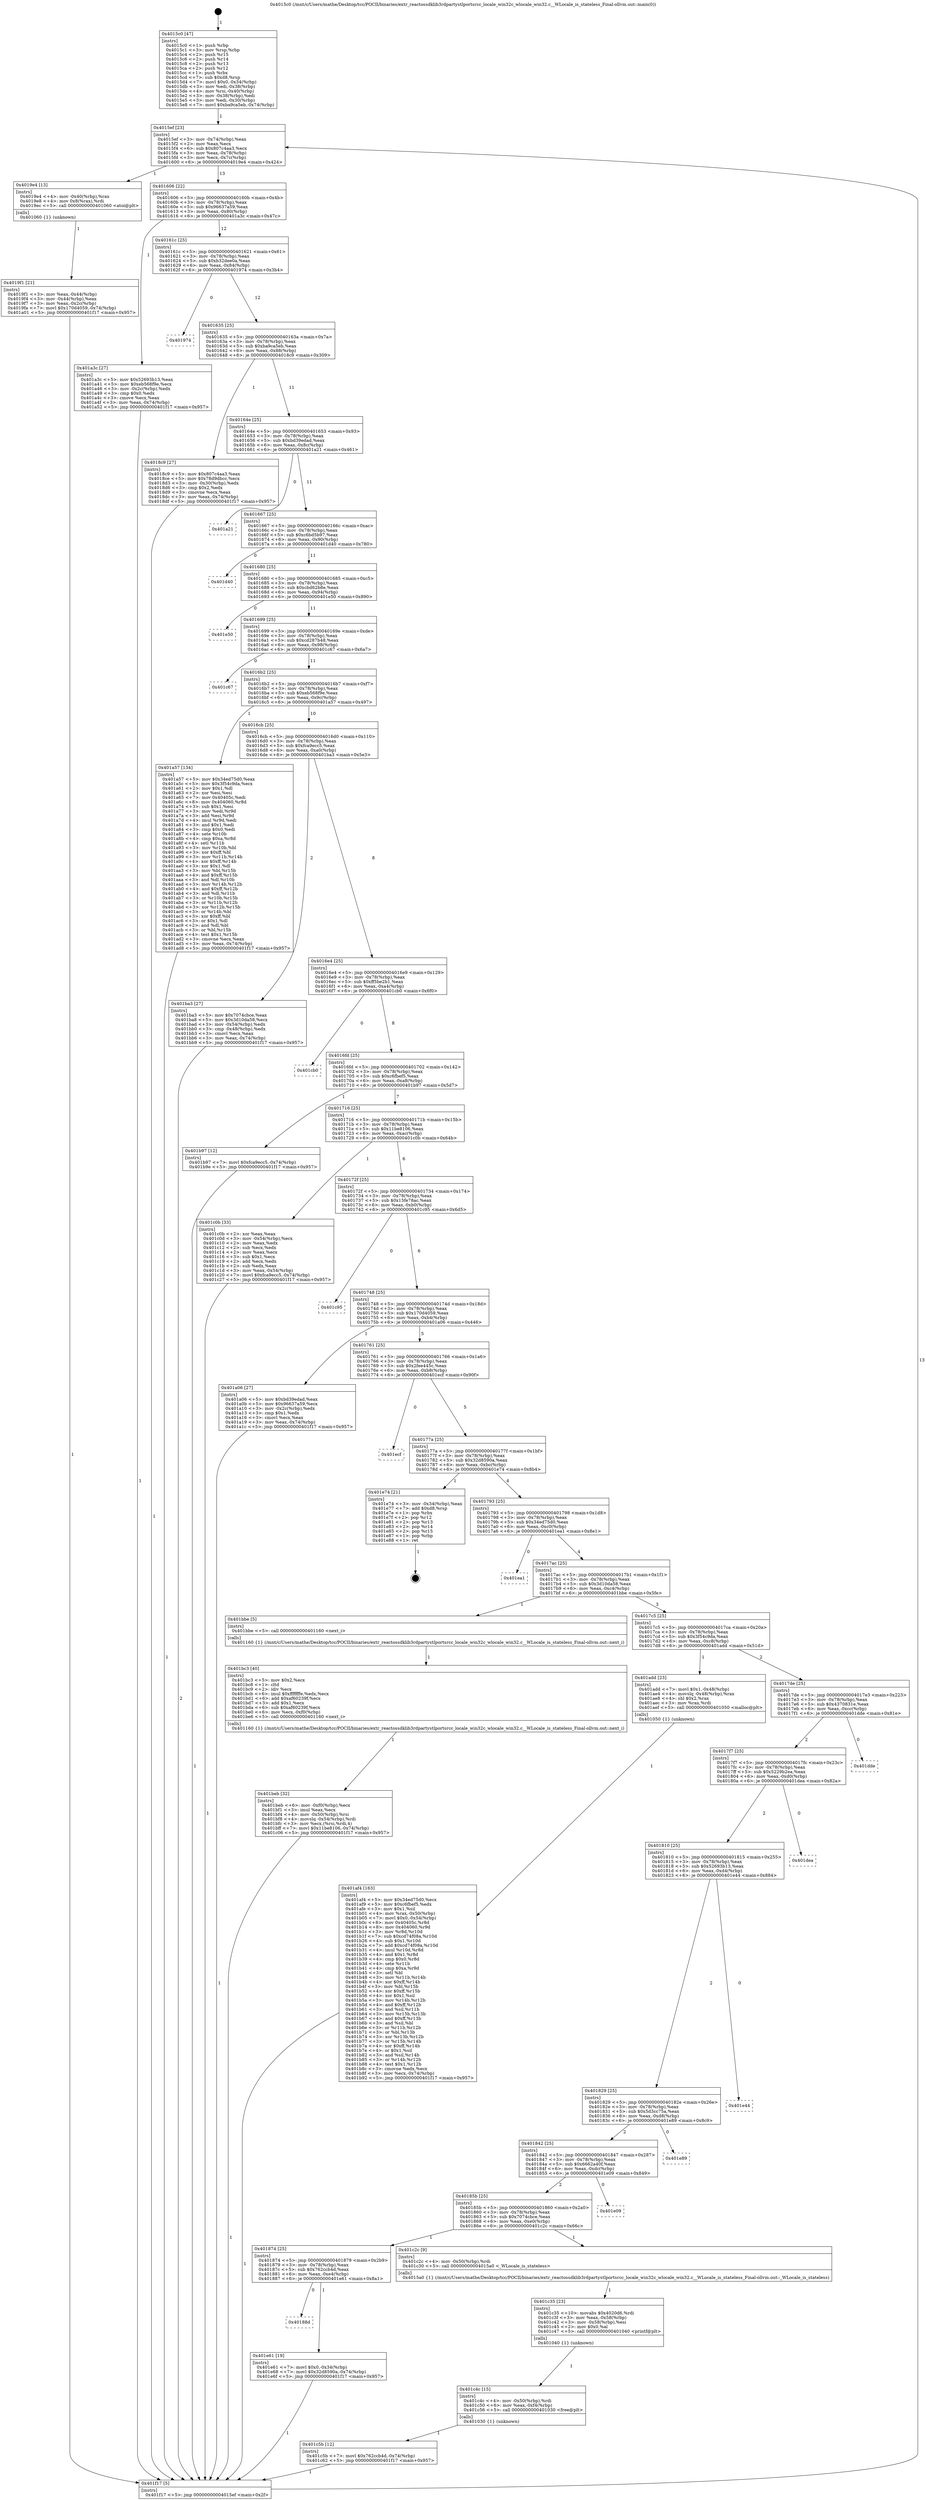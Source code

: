 digraph "0x4015c0" {
  label = "0x4015c0 (/mnt/c/Users/mathe/Desktop/tcc/POCII/binaries/extr_reactossdklib3rdpartystlportsrcc_locale_win32c_wlocale_win32.c__WLocale_is_stateless_Final-ollvm.out::main(0))"
  labelloc = "t"
  node[shape=record]

  Entry [label="",width=0.3,height=0.3,shape=circle,fillcolor=black,style=filled]
  "0x4015ef" [label="{
     0x4015ef [23]\l
     | [instrs]\l
     &nbsp;&nbsp;0x4015ef \<+3\>: mov -0x74(%rbp),%eax\l
     &nbsp;&nbsp;0x4015f2 \<+2\>: mov %eax,%ecx\l
     &nbsp;&nbsp;0x4015f4 \<+6\>: sub $0x807c4aa3,%ecx\l
     &nbsp;&nbsp;0x4015fa \<+3\>: mov %eax,-0x78(%rbp)\l
     &nbsp;&nbsp;0x4015fd \<+3\>: mov %ecx,-0x7c(%rbp)\l
     &nbsp;&nbsp;0x401600 \<+6\>: je 00000000004019e4 \<main+0x424\>\l
  }"]
  "0x4019e4" [label="{
     0x4019e4 [13]\l
     | [instrs]\l
     &nbsp;&nbsp;0x4019e4 \<+4\>: mov -0x40(%rbp),%rax\l
     &nbsp;&nbsp;0x4019e8 \<+4\>: mov 0x8(%rax),%rdi\l
     &nbsp;&nbsp;0x4019ec \<+5\>: call 0000000000401060 \<atoi@plt\>\l
     | [calls]\l
     &nbsp;&nbsp;0x401060 \{1\} (unknown)\l
  }"]
  "0x401606" [label="{
     0x401606 [22]\l
     | [instrs]\l
     &nbsp;&nbsp;0x401606 \<+5\>: jmp 000000000040160b \<main+0x4b\>\l
     &nbsp;&nbsp;0x40160b \<+3\>: mov -0x78(%rbp),%eax\l
     &nbsp;&nbsp;0x40160e \<+5\>: sub $0x96637a59,%eax\l
     &nbsp;&nbsp;0x401613 \<+3\>: mov %eax,-0x80(%rbp)\l
     &nbsp;&nbsp;0x401616 \<+6\>: je 0000000000401a3c \<main+0x47c\>\l
  }"]
  Exit [label="",width=0.3,height=0.3,shape=circle,fillcolor=black,style=filled,peripheries=2]
  "0x401a3c" [label="{
     0x401a3c [27]\l
     | [instrs]\l
     &nbsp;&nbsp;0x401a3c \<+5\>: mov $0x52693b13,%eax\l
     &nbsp;&nbsp;0x401a41 \<+5\>: mov $0xeb568f9e,%ecx\l
     &nbsp;&nbsp;0x401a46 \<+3\>: mov -0x2c(%rbp),%edx\l
     &nbsp;&nbsp;0x401a49 \<+3\>: cmp $0x0,%edx\l
     &nbsp;&nbsp;0x401a4c \<+3\>: cmove %ecx,%eax\l
     &nbsp;&nbsp;0x401a4f \<+3\>: mov %eax,-0x74(%rbp)\l
     &nbsp;&nbsp;0x401a52 \<+5\>: jmp 0000000000401f17 \<main+0x957\>\l
  }"]
  "0x40161c" [label="{
     0x40161c [25]\l
     | [instrs]\l
     &nbsp;&nbsp;0x40161c \<+5\>: jmp 0000000000401621 \<main+0x61\>\l
     &nbsp;&nbsp;0x401621 \<+3\>: mov -0x78(%rbp),%eax\l
     &nbsp;&nbsp;0x401624 \<+5\>: sub $0xb32dee0a,%eax\l
     &nbsp;&nbsp;0x401629 \<+6\>: mov %eax,-0x84(%rbp)\l
     &nbsp;&nbsp;0x40162f \<+6\>: je 0000000000401974 \<main+0x3b4\>\l
  }"]
  "0x40188d" [label="{
     0x40188d\l
  }", style=dashed]
  "0x401974" [label="{
     0x401974\l
  }", style=dashed]
  "0x401635" [label="{
     0x401635 [25]\l
     | [instrs]\l
     &nbsp;&nbsp;0x401635 \<+5\>: jmp 000000000040163a \<main+0x7a\>\l
     &nbsp;&nbsp;0x40163a \<+3\>: mov -0x78(%rbp),%eax\l
     &nbsp;&nbsp;0x40163d \<+5\>: sub $0xba9ca5eb,%eax\l
     &nbsp;&nbsp;0x401642 \<+6\>: mov %eax,-0x88(%rbp)\l
     &nbsp;&nbsp;0x401648 \<+6\>: je 00000000004018c9 \<main+0x309\>\l
  }"]
  "0x401e61" [label="{
     0x401e61 [19]\l
     | [instrs]\l
     &nbsp;&nbsp;0x401e61 \<+7\>: movl $0x0,-0x34(%rbp)\l
     &nbsp;&nbsp;0x401e68 \<+7\>: movl $0x32d8590a,-0x74(%rbp)\l
     &nbsp;&nbsp;0x401e6f \<+5\>: jmp 0000000000401f17 \<main+0x957\>\l
  }"]
  "0x4018c9" [label="{
     0x4018c9 [27]\l
     | [instrs]\l
     &nbsp;&nbsp;0x4018c9 \<+5\>: mov $0x807c4aa3,%eax\l
     &nbsp;&nbsp;0x4018ce \<+5\>: mov $0x78d9dbcc,%ecx\l
     &nbsp;&nbsp;0x4018d3 \<+3\>: mov -0x30(%rbp),%edx\l
     &nbsp;&nbsp;0x4018d6 \<+3\>: cmp $0x2,%edx\l
     &nbsp;&nbsp;0x4018d9 \<+3\>: cmovne %ecx,%eax\l
     &nbsp;&nbsp;0x4018dc \<+3\>: mov %eax,-0x74(%rbp)\l
     &nbsp;&nbsp;0x4018df \<+5\>: jmp 0000000000401f17 \<main+0x957\>\l
  }"]
  "0x40164e" [label="{
     0x40164e [25]\l
     | [instrs]\l
     &nbsp;&nbsp;0x40164e \<+5\>: jmp 0000000000401653 \<main+0x93\>\l
     &nbsp;&nbsp;0x401653 \<+3\>: mov -0x78(%rbp),%eax\l
     &nbsp;&nbsp;0x401656 \<+5\>: sub $0xbd39edad,%eax\l
     &nbsp;&nbsp;0x40165b \<+6\>: mov %eax,-0x8c(%rbp)\l
     &nbsp;&nbsp;0x401661 \<+6\>: je 0000000000401a21 \<main+0x461\>\l
  }"]
  "0x401f17" [label="{
     0x401f17 [5]\l
     | [instrs]\l
     &nbsp;&nbsp;0x401f17 \<+5\>: jmp 00000000004015ef \<main+0x2f\>\l
  }"]
  "0x4015c0" [label="{
     0x4015c0 [47]\l
     | [instrs]\l
     &nbsp;&nbsp;0x4015c0 \<+1\>: push %rbp\l
     &nbsp;&nbsp;0x4015c1 \<+3\>: mov %rsp,%rbp\l
     &nbsp;&nbsp;0x4015c4 \<+2\>: push %r15\l
     &nbsp;&nbsp;0x4015c6 \<+2\>: push %r14\l
     &nbsp;&nbsp;0x4015c8 \<+2\>: push %r13\l
     &nbsp;&nbsp;0x4015ca \<+2\>: push %r12\l
     &nbsp;&nbsp;0x4015cc \<+1\>: push %rbx\l
     &nbsp;&nbsp;0x4015cd \<+7\>: sub $0xd8,%rsp\l
     &nbsp;&nbsp;0x4015d4 \<+7\>: movl $0x0,-0x34(%rbp)\l
     &nbsp;&nbsp;0x4015db \<+3\>: mov %edi,-0x38(%rbp)\l
     &nbsp;&nbsp;0x4015de \<+4\>: mov %rsi,-0x40(%rbp)\l
     &nbsp;&nbsp;0x4015e2 \<+3\>: mov -0x38(%rbp),%edi\l
     &nbsp;&nbsp;0x4015e5 \<+3\>: mov %edi,-0x30(%rbp)\l
     &nbsp;&nbsp;0x4015e8 \<+7\>: movl $0xba9ca5eb,-0x74(%rbp)\l
  }"]
  "0x4019f1" [label="{
     0x4019f1 [21]\l
     | [instrs]\l
     &nbsp;&nbsp;0x4019f1 \<+3\>: mov %eax,-0x44(%rbp)\l
     &nbsp;&nbsp;0x4019f4 \<+3\>: mov -0x44(%rbp),%eax\l
     &nbsp;&nbsp;0x4019f7 \<+3\>: mov %eax,-0x2c(%rbp)\l
     &nbsp;&nbsp;0x4019fa \<+7\>: movl $0x170d4059,-0x74(%rbp)\l
     &nbsp;&nbsp;0x401a01 \<+5\>: jmp 0000000000401f17 \<main+0x957\>\l
  }"]
  "0x401c5b" [label="{
     0x401c5b [12]\l
     | [instrs]\l
     &nbsp;&nbsp;0x401c5b \<+7\>: movl $0x762ccb4d,-0x74(%rbp)\l
     &nbsp;&nbsp;0x401c62 \<+5\>: jmp 0000000000401f17 \<main+0x957\>\l
  }"]
  "0x401a21" [label="{
     0x401a21\l
  }", style=dashed]
  "0x401667" [label="{
     0x401667 [25]\l
     | [instrs]\l
     &nbsp;&nbsp;0x401667 \<+5\>: jmp 000000000040166c \<main+0xac\>\l
     &nbsp;&nbsp;0x40166c \<+3\>: mov -0x78(%rbp),%eax\l
     &nbsp;&nbsp;0x40166f \<+5\>: sub $0xc6bd5b97,%eax\l
     &nbsp;&nbsp;0x401674 \<+6\>: mov %eax,-0x90(%rbp)\l
     &nbsp;&nbsp;0x40167a \<+6\>: je 0000000000401d40 \<main+0x780\>\l
  }"]
  "0x401c4c" [label="{
     0x401c4c [15]\l
     | [instrs]\l
     &nbsp;&nbsp;0x401c4c \<+4\>: mov -0x50(%rbp),%rdi\l
     &nbsp;&nbsp;0x401c50 \<+6\>: mov %eax,-0xf4(%rbp)\l
     &nbsp;&nbsp;0x401c56 \<+5\>: call 0000000000401030 \<free@plt\>\l
     | [calls]\l
     &nbsp;&nbsp;0x401030 \{1\} (unknown)\l
  }"]
  "0x401d40" [label="{
     0x401d40\l
  }", style=dashed]
  "0x401680" [label="{
     0x401680 [25]\l
     | [instrs]\l
     &nbsp;&nbsp;0x401680 \<+5\>: jmp 0000000000401685 \<main+0xc5\>\l
     &nbsp;&nbsp;0x401685 \<+3\>: mov -0x78(%rbp),%eax\l
     &nbsp;&nbsp;0x401688 \<+5\>: sub $0xcbd62b8e,%eax\l
     &nbsp;&nbsp;0x40168d \<+6\>: mov %eax,-0x94(%rbp)\l
     &nbsp;&nbsp;0x401693 \<+6\>: je 0000000000401e50 \<main+0x890\>\l
  }"]
  "0x401c35" [label="{
     0x401c35 [23]\l
     | [instrs]\l
     &nbsp;&nbsp;0x401c35 \<+10\>: movabs $0x4020d6,%rdi\l
     &nbsp;&nbsp;0x401c3f \<+3\>: mov %eax,-0x58(%rbp)\l
     &nbsp;&nbsp;0x401c42 \<+3\>: mov -0x58(%rbp),%esi\l
     &nbsp;&nbsp;0x401c45 \<+2\>: mov $0x0,%al\l
     &nbsp;&nbsp;0x401c47 \<+5\>: call 0000000000401040 \<printf@plt\>\l
     | [calls]\l
     &nbsp;&nbsp;0x401040 \{1\} (unknown)\l
  }"]
  "0x401e50" [label="{
     0x401e50\l
  }", style=dashed]
  "0x401699" [label="{
     0x401699 [25]\l
     | [instrs]\l
     &nbsp;&nbsp;0x401699 \<+5\>: jmp 000000000040169e \<main+0xde\>\l
     &nbsp;&nbsp;0x40169e \<+3\>: mov -0x78(%rbp),%eax\l
     &nbsp;&nbsp;0x4016a1 \<+5\>: sub $0xcd287b48,%eax\l
     &nbsp;&nbsp;0x4016a6 \<+6\>: mov %eax,-0x98(%rbp)\l
     &nbsp;&nbsp;0x4016ac \<+6\>: je 0000000000401c67 \<main+0x6a7\>\l
  }"]
  "0x401874" [label="{
     0x401874 [25]\l
     | [instrs]\l
     &nbsp;&nbsp;0x401874 \<+5\>: jmp 0000000000401879 \<main+0x2b9\>\l
     &nbsp;&nbsp;0x401879 \<+3\>: mov -0x78(%rbp),%eax\l
     &nbsp;&nbsp;0x40187c \<+5\>: sub $0x762ccb4d,%eax\l
     &nbsp;&nbsp;0x401881 \<+6\>: mov %eax,-0xe4(%rbp)\l
     &nbsp;&nbsp;0x401887 \<+6\>: je 0000000000401e61 \<main+0x8a1\>\l
  }"]
  "0x401c67" [label="{
     0x401c67\l
  }", style=dashed]
  "0x4016b2" [label="{
     0x4016b2 [25]\l
     | [instrs]\l
     &nbsp;&nbsp;0x4016b2 \<+5\>: jmp 00000000004016b7 \<main+0xf7\>\l
     &nbsp;&nbsp;0x4016b7 \<+3\>: mov -0x78(%rbp),%eax\l
     &nbsp;&nbsp;0x4016ba \<+5\>: sub $0xeb568f9e,%eax\l
     &nbsp;&nbsp;0x4016bf \<+6\>: mov %eax,-0x9c(%rbp)\l
     &nbsp;&nbsp;0x4016c5 \<+6\>: je 0000000000401a57 \<main+0x497\>\l
  }"]
  "0x401c2c" [label="{
     0x401c2c [9]\l
     | [instrs]\l
     &nbsp;&nbsp;0x401c2c \<+4\>: mov -0x50(%rbp),%rdi\l
     &nbsp;&nbsp;0x401c30 \<+5\>: call 00000000004015a0 \<_WLocale_is_stateless\>\l
     | [calls]\l
     &nbsp;&nbsp;0x4015a0 \{1\} (/mnt/c/Users/mathe/Desktop/tcc/POCII/binaries/extr_reactossdklib3rdpartystlportsrcc_locale_win32c_wlocale_win32.c__WLocale_is_stateless_Final-ollvm.out::_WLocale_is_stateless)\l
  }"]
  "0x401a57" [label="{
     0x401a57 [134]\l
     | [instrs]\l
     &nbsp;&nbsp;0x401a57 \<+5\>: mov $0x34ed75d0,%eax\l
     &nbsp;&nbsp;0x401a5c \<+5\>: mov $0x3f54c9da,%ecx\l
     &nbsp;&nbsp;0x401a61 \<+2\>: mov $0x1,%dl\l
     &nbsp;&nbsp;0x401a63 \<+2\>: xor %esi,%esi\l
     &nbsp;&nbsp;0x401a65 \<+7\>: mov 0x40405c,%edi\l
     &nbsp;&nbsp;0x401a6c \<+8\>: mov 0x404060,%r8d\l
     &nbsp;&nbsp;0x401a74 \<+3\>: sub $0x1,%esi\l
     &nbsp;&nbsp;0x401a77 \<+3\>: mov %edi,%r9d\l
     &nbsp;&nbsp;0x401a7a \<+3\>: add %esi,%r9d\l
     &nbsp;&nbsp;0x401a7d \<+4\>: imul %r9d,%edi\l
     &nbsp;&nbsp;0x401a81 \<+3\>: and $0x1,%edi\l
     &nbsp;&nbsp;0x401a84 \<+3\>: cmp $0x0,%edi\l
     &nbsp;&nbsp;0x401a87 \<+4\>: sete %r10b\l
     &nbsp;&nbsp;0x401a8b \<+4\>: cmp $0xa,%r8d\l
     &nbsp;&nbsp;0x401a8f \<+4\>: setl %r11b\l
     &nbsp;&nbsp;0x401a93 \<+3\>: mov %r10b,%bl\l
     &nbsp;&nbsp;0x401a96 \<+3\>: xor $0xff,%bl\l
     &nbsp;&nbsp;0x401a99 \<+3\>: mov %r11b,%r14b\l
     &nbsp;&nbsp;0x401a9c \<+4\>: xor $0xff,%r14b\l
     &nbsp;&nbsp;0x401aa0 \<+3\>: xor $0x1,%dl\l
     &nbsp;&nbsp;0x401aa3 \<+3\>: mov %bl,%r15b\l
     &nbsp;&nbsp;0x401aa6 \<+4\>: and $0xff,%r15b\l
     &nbsp;&nbsp;0x401aaa \<+3\>: and %dl,%r10b\l
     &nbsp;&nbsp;0x401aad \<+3\>: mov %r14b,%r12b\l
     &nbsp;&nbsp;0x401ab0 \<+4\>: and $0xff,%r12b\l
     &nbsp;&nbsp;0x401ab4 \<+3\>: and %dl,%r11b\l
     &nbsp;&nbsp;0x401ab7 \<+3\>: or %r10b,%r15b\l
     &nbsp;&nbsp;0x401aba \<+3\>: or %r11b,%r12b\l
     &nbsp;&nbsp;0x401abd \<+3\>: xor %r12b,%r15b\l
     &nbsp;&nbsp;0x401ac0 \<+3\>: or %r14b,%bl\l
     &nbsp;&nbsp;0x401ac3 \<+3\>: xor $0xff,%bl\l
     &nbsp;&nbsp;0x401ac6 \<+3\>: or $0x1,%dl\l
     &nbsp;&nbsp;0x401ac9 \<+2\>: and %dl,%bl\l
     &nbsp;&nbsp;0x401acb \<+3\>: or %bl,%r15b\l
     &nbsp;&nbsp;0x401ace \<+4\>: test $0x1,%r15b\l
     &nbsp;&nbsp;0x401ad2 \<+3\>: cmovne %ecx,%eax\l
     &nbsp;&nbsp;0x401ad5 \<+3\>: mov %eax,-0x74(%rbp)\l
     &nbsp;&nbsp;0x401ad8 \<+5\>: jmp 0000000000401f17 \<main+0x957\>\l
  }"]
  "0x4016cb" [label="{
     0x4016cb [25]\l
     | [instrs]\l
     &nbsp;&nbsp;0x4016cb \<+5\>: jmp 00000000004016d0 \<main+0x110\>\l
     &nbsp;&nbsp;0x4016d0 \<+3\>: mov -0x78(%rbp),%eax\l
     &nbsp;&nbsp;0x4016d3 \<+5\>: sub $0xfca9ecc5,%eax\l
     &nbsp;&nbsp;0x4016d8 \<+6\>: mov %eax,-0xa0(%rbp)\l
     &nbsp;&nbsp;0x4016de \<+6\>: je 0000000000401ba3 \<main+0x5e3\>\l
  }"]
  "0x40185b" [label="{
     0x40185b [25]\l
     | [instrs]\l
     &nbsp;&nbsp;0x40185b \<+5\>: jmp 0000000000401860 \<main+0x2a0\>\l
     &nbsp;&nbsp;0x401860 \<+3\>: mov -0x78(%rbp),%eax\l
     &nbsp;&nbsp;0x401863 \<+5\>: sub $0x7074cbce,%eax\l
     &nbsp;&nbsp;0x401868 \<+6\>: mov %eax,-0xe0(%rbp)\l
     &nbsp;&nbsp;0x40186e \<+6\>: je 0000000000401c2c \<main+0x66c\>\l
  }"]
  "0x401ba3" [label="{
     0x401ba3 [27]\l
     | [instrs]\l
     &nbsp;&nbsp;0x401ba3 \<+5\>: mov $0x7074cbce,%eax\l
     &nbsp;&nbsp;0x401ba8 \<+5\>: mov $0x3d10da58,%ecx\l
     &nbsp;&nbsp;0x401bad \<+3\>: mov -0x54(%rbp),%edx\l
     &nbsp;&nbsp;0x401bb0 \<+3\>: cmp -0x48(%rbp),%edx\l
     &nbsp;&nbsp;0x401bb3 \<+3\>: cmovl %ecx,%eax\l
     &nbsp;&nbsp;0x401bb6 \<+3\>: mov %eax,-0x74(%rbp)\l
     &nbsp;&nbsp;0x401bb9 \<+5\>: jmp 0000000000401f17 \<main+0x957\>\l
  }"]
  "0x4016e4" [label="{
     0x4016e4 [25]\l
     | [instrs]\l
     &nbsp;&nbsp;0x4016e4 \<+5\>: jmp 00000000004016e9 \<main+0x129\>\l
     &nbsp;&nbsp;0x4016e9 \<+3\>: mov -0x78(%rbp),%eax\l
     &nbsp;&nbsp;0x4016ec \<+5\>: sub $0xff5be2b1,%eax\l
     &nbsp;&nbsp;0x4016f1 \<+6\>: mov %eax,-0xa4(%rbp)\l
     &nbsp;&nbsp;0x4016f7 \<+6\>: je 0000000000401cb0 \<main+0x6f0\>\l
  }"]
  "0x401e09" [label="{
     0x401e09\l
  }", style=dashed]
  "0x401cb0" [label="{
     0x401cb0\l
  }", style=dashed]
  "0x4016fd" [label="{
     0x4016fd [25]\l
     | [instrs]\l
     &nbsp;&nbsp;0x4016fd \<+5\>: jmp 0000000000401702 \<main+0x142\>\l
     &nbsp;&nbsp;0x401702 \<+3\>: mov -0x78(%rbp),%eax\l
     &nbsp;&nbsp;0x401705 \<+5\>: sub $0xc6fbef5,%eax\l
     &nbsp;&nbsp;0x40170a \<+6\>: mov %eax,-0xa8(%rbp)\l
     &nbsp;&nbsp;0x401710 \<+6\>: je 0000000000401b97 \<main+0x5d7\>\l
  }"]
  "0x401842" [label="{
     0x401842 [25]\l
     | [instrs]\l
     &nbsp;&nbsp;0x401842 \<+5\>: jmp 0000000000401847 \<main+0x287\>\l
     &nbsp;&nbsp;0x401847 \<+3\>: mov -0x78(%rbp),%eax\l
     &nbsp;&nbsp;0x40184a \<+5\>: sub $0x6662a40f,%eax\l
     &nbsp;&nbsp;0x40184f \<+6\>: mov %eax,-0xdc(%rbp)\l
     &nbsp;&nbsp;0x401855 \<+6\>: je 0000000000401e09 \<main+0x849\>\l
  }"]
  "0x401b97" [label="{
     0x401b97 [12]\l
     | [instrs]\l
     &nbsp;&nbsp;0x401b97 \<+7\>: movl $0xfca9ecc5,-0x74(%rbp)\l
     &nbsp;&nbsp;0x401b9e \<+5\>: jmp 0000000000401f17 \<main+0x957\>\l
  }"]
  "0x401716" [label="{
     0x401716 [25]\l
     | [instrs]\l
     &nbsp;&nbsp;0x401716 \<+5\>: jmp 000000000040171b \<main+0x15b\>\l
     &nbsp;&nbsp;0x40171b \<+3\>: mov -0x78(%rbp),%eax\l
     &nbsp;&nbsp;0x40171e \<+5\>: sub $0x11be8106,%eax\l
     &nbsp;&nbsp;0x401723 \<+6\>: mov %eax,-0xac(%rbp)\l
     &nbsp;&nbsp;0x401729 \<+6\>: je 0000000000401c0b \<main+0x64b\>\l
  }"]
  "0x401e89" [label="{
     0x401e89\l
  }", style=dashed]
  "0x401c0b" [label="{
     0x401c0b [33]\l
     | [instrs]\l
     &nbsp;&nbsp;0x401c0b \<+2\>: xor %eax,%eax\l
     &nbsp;&nbsp;0x401c0d \<+3\>: mov -0x54(%rbp),%ecx\l
     &nbsp;&nbsp;0x401c10 \<+2\>: mov %eax,%edx\l
     &nbsp;&nbsp;0x401c12 \<+2\>: sub %ecx,%edx\l
     &nbsp;&nbsp;0x401c14 \<+2\>: mov %eax,%ecx\l
     &nbsp;&nbsp;0x401c16 \<+3\>: sub $0x1,%ecx\l
     &nbsp;&nbsp;0x401c19 \<+2\>: add %ecx,%edx\l
     &nbsp;&nbsp;0x401c1b \<+2\>: sub %edx,%eax\l
     &nbsp;&nbsp;0x401c1d \<+3\>: mov %eax,-0x54(%rbp)\l
     &nbsp;&nbsp;0x401c20 \<+7\>: movl $0xfca9ecc5,-0x74(%rbp)\l
     &nbsp;&nbsp;0x401c27 \<+5\>: jmp 0000000000401f17 \<main+0x957\>\l
  }"]
  "0x40172f" [label="{
     0x40172f [25]\l
     | [instrs]\l
     &nbsp;&nbsp;0x40172f \<+5\>: jmp 0000000000401734 \<main+0x174\>\l
     &nbsp;&nbsp;0x401734 \<+3\>: mov -0x78(%rbp),%eax\l
     &nbsp;&nbsp;0x401737 \<+5\>: sub $0x15fe78ac,%eax\l
     &nbsp;&nbsp;0x40173c \<+6\>: mov %eax,-0xb0(%rbp)\l
     &nbsp;&nbsp;0x401742 \<+6\>: je 0000000000401c95 \<main+0x6d5\>\l
  }"]
  "0x401829" [label="{
     0x401829 [25]\l
     | [instrs]\l
     &nbsp;&nbsp;0x401829 \<+5\>: jmp 000000000040182e \<main+0x26e\>\l
     &nbsp;&nbsp;0x40182e \<+3\>: mov -0x78(%rbp),%eax\l
     &nbsp;&nbsp;0x401831 \<+5\>: sub $0x5d3cc75a,%eax\l
     &nbsp;&nbsp;0x401836 \<+6\>: mov %eax,-0xd8(%rbp)\l
     &nbsp;&nbsp;0x40183c \<+6\>: je 0000000000401e89 \<main+0x8c9\>\l
  }"]
  "0x401c95" [label="{
     0x401c95\l
  }", style=dashed]
  "0x401748" [label="{
     0x401748 [25]\l
     | [instrs]\l
     &nbsp;&nbsp;0x401748 \<+5\>: jmp 000000000040174d \<main+0x18d\>\l
     &nbsp;&nbsp;0x40174d \<+3\>: mov -0x78(%rbp),%eax\l
     &nbsp;&nbsp;0x401750 \<+5\>: sub $0x170d4059,%eax\l
     &nbsp;&nbsp;0x401755 \<+6\>: mov %eax,-0xb4(%rbp)\l
     &nbsp;&nbsp;0x40175b \<+6\>: je 0000000000401a06 \<main+0x446\>\l
  }"]
  "0x401e44" [label="{
     0x401e44\l
  }", style=dashed]
  "0x401a06" [label="{
     0x401a06 [27]\l
     | [instrs]\l
     &nbsp;&nbsp;0x401a06 \<+5\>: mov $0xbd39edad,%eax\l
     &nbsp;&nbsp;0x401a0b \<+5\>: mov $0x96637a59,%ecx\l
     &nbsp;&nbsp;0x401a10 \<+3\>: mov -0x2c(%rbp),%edx\l
     &nbsp;&nbsp;0x401a13 \<+3\>: cmp $0x1,%edx\l
     &nbsp;&nbsp;0x401a16 \<+3\>: cmovl %ecx,%eax\l
     &nbsp;&nbsp;0x401a19 \<+3\>: mov %eax,-0x74(%rbp)\l
     &nbsp;&nbsp;0x401a1c \<+5\>: jmp 0000000000401f17 \<main+0x957\>\l
  }"]
  "0x401761" [label="{
     0x401761 [25]\l
     | [instrs]\l
     &nbsp;&nbsp;0x401761 \<+5\>: jmp 0000000000401766 \<main+0x1a6\>\l
     &nbsp;&nbsp;0x401766 \<+3\>: mov -0x78(%rbp),%eax\l
     &nbsp;&nbsp;0x401769 \<+5\>: sub $0x2fee445c,%eax\l
     &nbsp;&nbsp;0x40176e \<+6\>: mov %eax,-0xb8(%rbp)\l
     &nbsp;&nbsp;0x401774 \<+6\>: je 0000000000401ecf \<main+0x90f\>\l
  }"]
  "0x401810" [label="{
     0x401810 [25]\l
     | [instrs]\l
     &nbsp;&nbsp;0x401810 \<+5\>: jmp 0000000000401815 \<main+0x255\>\l
     &nbsp;&nbsp;0x401815 \<+3\>: mov -0x78(%rbp),%eax\l
     &nbsp;&nbsp;0x401818 \<+5\>: sub $0x52693b13,%eax\l
     &nbsp;&nbsp;0x40181d \<+6\>: mov %eax,-0xd4(%rbp)\l
     &nbsp;&nbsp;0x401823 \<+6\>: je 0000000000401e44 \<main+0x884\>\l
  }"]
  "0x401ecf" [label="{
     0x401ecf\l
  }", style=dashed]
  "0x40177a" [label="{
     0x40177a [25]\l
     | [instrs]\l
     &nbsp;&nbsp;0x40177a \<+5\>: jmp 000000000040177f \<main+0x1bf\>\l
     &nbsp;&nbsp;0x40177f \<+3\>: mov -0x78(%rbp),%eax\l
     &nbsp;&nbsp;0x401782 \<+5\>: sub $0x32d8590a,%eax\l
     &nbsp;&nbsp;0x401787 \<+6\>: mov %eax,-0xbc(%rbp)\l
     &nbsp;&nbsp;0x40178d \<+6\>: je 0000000000401e74 \<main+0x8b4\>\l
  }"]
  "0x401dea" [label="{
     0x401dea\l
  }", style=dashed]
  "0x401e74" [label="{
     0x401e74 [21]\l
     | [instrs]\l
     &nbsp;&nbsp;0x401e74 \<+3\>: mov -0x34(%rbp),%eax\l
     &nbsp;&nbsp;0x401e77 \<+7\>: add $0xd8,%rsp\l
     &nbsp;&nbsp;0x401e7e \<+1\>: pop %rbx\l
     &nbsp;&nbsp;0x401e7f \<+2\>: pop %r12\l
     &nbsp;&nbsp;0x401e81 \<+2\>: pop %r13\l
     &nbsp;&nbsp;0x401e83 \<+2\>: pop %r14\l
     &nbsp;&nbsp;0x401e85 \<+2\>: pop %r15\l
     &nbsp;&nbsp;0x401e87 \<+1\>: pop %rbp\l
     &nbsp;&nbsp;0x401e88 \<+1\>: ret\l
  }"]
  "0x401793" [label="{
     0x401793 [25]\l
     | [instrs]\l
     &nbsp;&nbsp;0x401793 \<+5\>: jmp 0000000000401798 \<main+0x1d8\>\l
     &nbsp;&nbsp;0x401798 \<+3\>: mov -0x78(%rbp),%eax\l
     &nbsp;&nbsp;0x40179b \<+5\>: sub $0x34ed75d0,%eax\l
     &nbsp;&nbsp;0x4017a0 \<+6\>: mov %eax,-0xc0(%rbp)\l
     &nbsp;&nbsp;0x4017a6 \<+6\>: je 0000000000401ea1 \<main+0x8e1\>\l
  }"]
  "0x4017f7" [label="{
     0x4017f7 [25]\l
     | [instrs]\l
     &nbsp;&nbsp;0x4017f7 \<+5\>: jmp 00000000004017fc \<main+0x23c\>\l
     &nbsp;&nbsp;0x4017fc \<+3\>: mov -0x78(%rbp),%eax\l
     &nbsp;&nbsp;0x4017ff \<+5\>: sub $0x5229b2ea,%eax\l
     &nbsp;&nbsp;0x401804 \<+6\>: mov %eax,-0xd0(%rbp)\l
     &nbsp;&nbsp;0x40180a \<+6\>: je 0000000000401dea \<main+0x82a\>\l
  }"]
  "0x401ea1" [label="{
     0x401ea1\l
  }", style=dashed]
  "0x4017ac" [label="{
     0x4017ac [25]\l
     | [instrs]\l
     &nbsp;&nbsp;0x4017ac \<+5\>: jmp 00000000004017b1 \<main+0x1f1\>\l
     &nbsp;&nbsp;0x4017b1 \<+3\>: mov -0x78(%rbp),%eax\l
     &nbsp;&nbsp;0x4017b4 \<+5\>: sub $0x3d10da58,%eax\l
     &nbsp;&nbsp;0x4017b9 \<+6\>: mov %eax,-0xc4(%rbp)\l
     &nbsp;&nbsp;0x4017bf \<+6\>: je 0000000000401bbe \<main+0x5fe\>\l
  }"]
  "0x401dde" [label="{
     0x401dde\l
  }", style=dashed]
  "0x401bbe" [label="{
     0x401bbe [5]\l
     | [instrs]\l
     &nbsp;&nbsp;0x401bbe \<+5\>: call 0000000000401160 \<next_i\>\l
     | [calls]\l
     &nbsp;&nbsp;0x401160 \{1\} (/mnt/c/Users/mathe/Desktop/tcc/POCII/binaries/extr_reactossdklib3rdpartystlportsrcc_locale_win32c_wlocale_win32.c__WLocale_is_stateless_Final-ollvm.out::next_i)\l
  }"]
  "0x4017c5" [label="{
     0x4017c5 [25]\l
     | [instrs]\l
     &nbsp;&nbsp;0x4017c5 \<+5\>: jmp 00000000004017ca \<main+0x20a\>\l
     &nbsp;&nbsp;0x4017ca \<+3\>: mov -0x78(%rbp),%eax\l
     &nbsp;&nbsp;0x4017cd \<+5\>: sub $0x3f54c9da,%eax\l
     &nbsp;&nbsp;0x4017d2 \<+6\>: mov %eax,-0xc8(%rbp)\l
     &nbsp;&nbsp;0x4017d8 \<+6\>: je 0000000000401add \<main+0x51d\>\l
  }"]
  "0x401beb" [label="{
     0x401beb [32]\l
     | [instrs]\l
     &nbsp;&nbsp;0x401beb \<+6\>: mov -0xf0(%rbp),%ecx\l
     &nbsp;&nbsp;0x401bf1 \<+3\>: imul %eax,%ecx\l
     &nbsp;&nbsp;0x401bf4 \<+4\>: mov -0x50(%rbp),%rsi\l
     &nbsp;&nbsp;0x401bf8 \<+4\>: movslq -0x54(%rbp),%rdi\l
     &nbsp;&nbsp;0x401bfc \<+3\>: mov %ecx,(%rsi,%rdi,4)\l
     &nbsp;&nbsp;0x401bff \<+7\>: movl $0x11be8106,-0x74(%rbp)\l
     &nbsp;&nbsp;0x401c06 \<+5\>: jmp 0000000000401f17 \<main+0x957\>\l
  }"]
  "0x401add" [label="{
     0x401add [23]\l
     | [instrs]\l
     &nbsp;&nbsp;0x401add \<+7\>: movl $0x1,-0x48(%rbp)\l
     &nbsp;&nbsp;0x401ae4 \<+4\>: movslq -0x48(%rbp),%rax\l
     &nbsp;&nbsp;0x401ae8 \<+4\>: shl $0x2,%rax\l
     &nbsp;&nbsp;0x401aec \<+3\>: mov %rax,%rdi\l
     &nbsp;&nbsp;0x401aef \<+5\>: call 0000000000401050 \<malloc@plt\>\l
     | [calls]\l
     &nbsp;&nbsp;0x401050 \{1\} (unknown)\l
  }"]
  "0x4017de" [label="{
     0x4017de [25]\l
     | [instrs]\l
     &nbsp;&nbsp;0x4017de \<+5\>: jmp 00000000004017e3 \<main+0x223\>\l
     &nbsp;&nbsp;0x4017e3 \<+3\>: mov -0x78(%rbp),%eax\l
     &nbsp;&nbsp;0x4017e6 \<+5\>: sub $0x4370831e,%eax\l
     &nbsp;&nbsp;0x4017eb \<+6\>: mov %eax,-0xcc(%rbp)\l
     &nbsp;&nbsp;0x4017f1 \<+6\>: je 0000000000401dde \<main+0x81e\>\l
  }"]
  "0x401af4" [label="{
     0x401af4 [163]\l
     | [instrs]\l
     &nbsp;&nbsp;0x401af4 \<+5\>: mov $0x34ed75d0,%ecx\l
     &nbsp;&nbsp;0x401af9 \<+5\>: mov $0xc6fbef5,%edx\l
     &nbsp;&nbsp;0x401afe \<+3\>: mov $0x1,%sil\l
     &nbsp;&nbsp;0x401b01 \<+4\>: mov %rax,-0x50(%rbp)\l
     &nbsp;&nbsp;0x401b05 \<+7\>: movl $0x0,-0x54(%rbp)\l
     &nbsp;&nbsp;0x401b0c \<+8\>: mov 0x40405c,%r8d\l
     &nbsp;&nbsp;0x401b14 \<+8\>: mov 0x404060,%r9d\l
     &nbsp;&nbsp;0x401b1c \<+3\>: mov %r8d,%r10d\l
     &nbsp;&nbsp;0x401b1f \<+7\>: sub $0xcd74f08a,%r10d\l
     &nbsp;&nbsp;0x401b26 \<+4\>: sub $0x1,%r10d\l
     &nbsp;&nbsp;0x401b2a \<+7\>: add $0xcd74f08a,%r10d\l
     &nbsp;&nbsp;0x401b31 \<+4\>: imul %r10d,%r8d\l
     &nbsp;&nbsp;0x401b35 \<+4\>: and $0x1,%r8d\l
     &nbsp;&nbsp;0x401b39 \<+4\>: cmp $0x0,%r8d\l
     &nbsp;&nbsp;0x401b3d \<+4\>: sete %r11b\l
     &nbsp;&nbsp;0x401b41 \<+4\>: cmp $0xa,%r9d\l
     &nbsp;&nbsp;0x401b45 \<+3\>: setl %bl\l
     &nbsp;&nbsp;0x401b48 \<+3\>: mov %r11b,%r14b\l
     &nbsp;&nbsp;0x401b4b \<+4\>: xor $0xff,%r14b\l
     &nbsp;&nbsp;0x401b4f \<+3\>: mov %bl,%r15b\l
     &nbsp;&nbsp;0x401b52 \<+4\>: xor $0xff,%r15b\l
     &nbsp;&nbsp;0x401b56 \<+4\>: xor $0x1,%sil\l
     &nbsp;&nbsp;0x401b5a \<+3\>: mov %r14b,%r12b\l
     &nbsp;&nbsp;0x401b5d \<+4\>: and $0xff,%r12b\l
     &nbsp;&nbsp;0x401b61 \<+3\>: and %sil,%r11b\l
     &nbsp;&nbsp;0x401b64 \<+3\>: mov %r15b,%r13b\l
     &nbsp;&nbsp;0x401b67 \<+4\>: and $0xff,%r13b\l
     &nbsp;&nbsp;0x401b6b \<+3\>: and %sil,%bl\l
     &nbsp;&nbsp;0x401b6e \<+3\>: or %r11b,%r12b\l
     &nbsp;&nbsp;0x401b71 \<+3\>: or %bl,%r13b\l
     &nbsp;&nbsp;0x401b74 \<+3\>: xor %r13b,%r12b\l
     &nbsp;&nbsp;0x401b77 \<+3\>: or %r15b,%r14b\l
     &nbsp;&nbsp;0x401b7a \<+4\>: xor $0xff,%r14b\l
     &nbsp;&nbsp;0x401b7e \<+4\>: or $0x1,%sil\l
     &nbsp;&nbsp;0x401b82 \<+3\>: and %sil,%r14b\l
     &nbsp;&nbsp;0x401b85 \<+3\>: or %r14b,%r12b\l
     &nbsp;&nbsp;0x401b88 \<+4\>: test $0x1,%r12b\l
     &nbsp;&nbsp;0x401b8c \<+3\>: cmovne %edx,%ecx\l
     &nbsp;&nbsp;0x401b8f \<+3\>: mov %ecx,-0x74(%rbp)\l
     &nbsp;&nbsp;0x401b92 \<+5\>: jmp 0000000000401f17 \<main+0x957\>\l
  }"]
  "0x401bc3" [label="{
     0x401bc3 [40]\l
     | [instrs]\l
     &nbsp;&nbsp;0x401bc3 \<+5\>: mov $0x2,%ecx\l
     &nbsp;&nbsp;0x401bc8 \<+1\>: cltd\l
     &nbsp;&nbsp;0x401bc9 \<+2\>: idiv %ecx\l
     &nbsp;&nbsp;0x401bcb \<+6\>: imul $0xfffffffe,%edx,%ecx\l
     &nbsp;&nbsp;0x401bd1 \<+6\>: add $0xaf60239f,%ecx\l
     &nbsp;&nbsp;0x401bd7 \<+3\>: add $0x1,%ecx\l
     &nbsp;&nbsp;0x401bda \<+6\>: sub $0xaf60239f,%ecx\l
     &nbsp;&nbsp;0x401be0 \<+6\>: mov %ecx,-0xf0(%rbp)\l
     &nbsp;&nbsp;0x401be6 \<+5\>: call 0000000000401160 \<next_i\>\l
     | [calls]\l
     &nbsp;&nbsp;0x401160 \{1\} (/mnt/c/Users/mathe/Desktop/tcc/POCII/binaries/extr_reactossdklib3rdpartystlportsrcc_locale_win32c_wlocale_win32.c__WLocale_is_stateless_Final-ollvm.out::next_i)\l
  }"]
  Entry -> "0x4015c0" [label=" 1"]
  "0x4015ef" -> "0x4019e4" [label=" 1"]
  "0x4015ef" -> "0x401606" [label=" 13"]
  "0x401e74" -> Exit [label=" 1"]
  "0x401606" -> "0x401a3c" [label=" 1"]
  "0x401606" -> "0x40161c" [label=" 12"]
  "0x401e61" -> "0x401f17" [label=" 1"]
  "0x40161c" -> "0x401974" [label=" 0"]
  "0x40161c" -> "0x401635" [label=" 12"]
  "0x401874" -> "0x40188d" [label=" 0"]
  "0x401635" -> "0x4018c9" [label=" 1"]
  "0x401635" -> "0x40164e" [label=" 11"]
  "0x4018c9" -> "0x401f17" [label=" 1"]
  "0x4015c0" -> "0x4015ef" [label=" 1"]
  "0x401f17" -> "0x4015ef" [label=" 13"]
  "0x4019e4" -> "0x4019f1" [label=" 1"]
  "0x4019f1" -> "0x401f17" [label=" 1"]
  "0x401874" -> "0x401e61" [label=" 1"]
  "0x40164e" -> "0x401a21" [label=" 0"]
  "0x40164e" -> "0x401667" [label=" 11"]
  "0x401c5b" -> "0x401f17" [label=" 1"]
  "0x401667" -> "0x401d40" [label=" 0"]
  "0x401667" -> "0x401680" [label=" 11"]
  "0x401c4c" -> "0x401c5b" [label=" 1"]
  "0x401680" -> "0x401e50" [label=" 0"]
  "0x401680" -> "0x401699" [label=" 11"]
  "0x401c35" -> "0x401c4c" [label=" 1"]
  "0x401699" -> "0x401c67" [label=" 0"]
  "0x401699" -> "0x4016b2" [label=" 11"]
  "0x401c2c" -> "0x401c35" [label=" 1"]
  "0x4016b2" -> "0x401a57" [label=" 1"]
  "0x4016b2" -> "0x4016cb" [label=" 10"]
  "0x40185b" -> "0x401874" [label=" 1"]
  "0x4016cb" -> "0x401ba3" [label=" 2"]
  "0x4016cb" -> "0x4016e4" [label=" 8"]
  "0x40185b" -> "0x401c2c" [label=" 1"]
  "0x4016e4" -> "0x401cb0" [label=" 0"]
  "0x4016e4" -> "0x4016fd" [label=" 8"]
  "0x401842" -> "0x40185b" [label=" 2"]
  "0x4016fd" -> "0x401b97" [label=" 1"]
  "0x4016fd" -> "0x401716" [label=" 7"]
  "0x401842" -> "0x401e09" [label=" 0"]
  "0x401716" -> "0x401c0b" [label=" 1"]
  "0x401716" -> "0x40172f" [label=" 6"]
  "0x401829" -> "0x401842" [label=" 2"]
  "0x40172f" -> "0x401c95" [label=" 0"]
  "0x40172f" -> "0x401748" [label=" 6"]
  "0x401829" -> "0x401e89" [label=" 0"]
  "0x401748" -> "0x401a06" [label=" 1"]
  "0x401748" -> "0x401761" [label=" 5"]
  "0x401a06" -> "0x401f17" [label=" 1"]
  "0x401a3c" -> "0x401f17" [label=" 1"]
  "0x401a57" -> "0x401f17" [label=" 1"]
  "0x401810" -> "0x401829" [label=" 2"]
  "0x401761" -> "0x401ecf" [label=" 0"]
  "0x401761" -> "0x40177a" [label=" 5"]
  "0x401810" -> "0x401e44" [label=" 0"]
  "0x40177a" -> "0x401e74" [label=" 1"]
  "0x40177a" -> "0x401793" [label=" 4"]
  "0x4017f7" -> "0x401810" [label=" 2"]
  "0x401793" -> "0x401ea1" [label=" 0"]
  "0x401793" -> "0x4017ac" [label=" 4"]
  "0x4017f7" -> "0x401dea" [label=" 0"]
  "0x4017ac" -> "0x401bbe" [label=" 1"]
  "0x4017ac" -> "0x4017c5" [label=" 3"]
  "0x4017de" -> "0x4017f7" [label=" 2"]
  "0x4017c5" -> "0x401add" [label=" 1"]
  "0x4017c5" -> "0x4017de" [label=" 2"]
  "0x401add" -> "0x401af4" [label=" 1"]
  "0x401af4" -> "0x401f17" [label=" 1"]
  "0x401b97" -> "0x401f17" [label=" 1"]
  "0x401ba3" -> "0x401f17" [label=" 2"]
  "0x401bbe" -> "0x401bc3" [label=" 1"]
  "0x401bc3" -> "0x401beb" [label=" 1"]
  "0x401beb" -> "0x401f17" [label=" 1"]
  "0x401c0b" -> "0x401f17" [label=" 1"]
  "0x4017de" -> "0x401dde" [label=" 0"]
}

